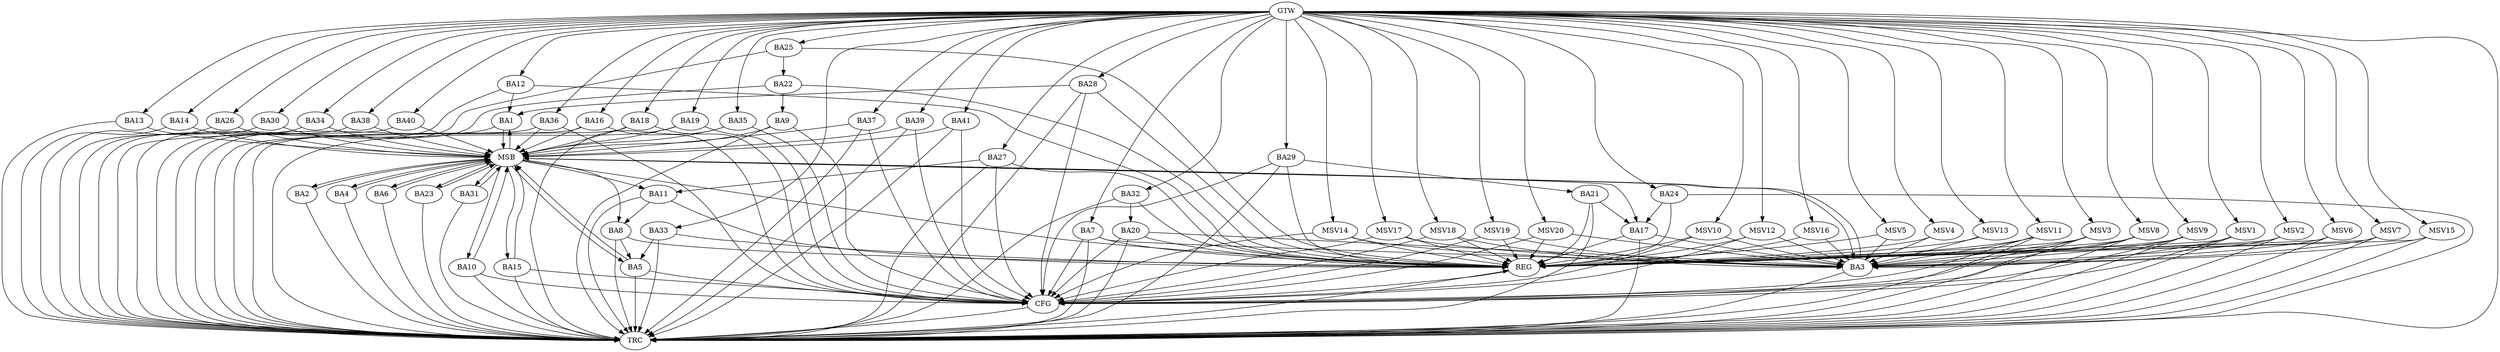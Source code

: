 strict digraph G {
  BA1 [ label="BA1" ];
  BA2 [ label="BA2" ];
  BA3 [ label="BA3" ];
  BA4 [ label="BA4" ];
  BA5 [ label="BA5" ];
  BA6 [ label="BA6" ];
  BA7 [ label="BA7" ];
  BA8 [ label="BA8" ];
  BA9 [ label="BA9" ];
  BA10 [ label="BA10" ];
  BA11 [ label="BA11" ];
  BA12 [ label="BA12" ];
  BA13 [ label="BA13" ];
  BA14 [ label="BA14" ];
  BA15 [ label="BA15" ];
  BA16 [ label="BA16" ];
  BA17 [ label="BA17" ];
  BA18 [ label="BA18" ];
  BA19 [ label="BA19" ];
  BA20 [ label="BA20" ];
  BA21 [ label="BA21" ];
  BA22 [ label="BA22" ];
  BA23 [ label="BA23" ];
  BA24 [ label="BA24" ];
  BA25 [ label="BA25" ];
  BA26 [ label="BA26" ];
  BA27 [ label="BA27" ];
  BA28 [ label="BA28" ];
  BA29 [ label="BA29" ];
  BA30 [ label="BA30" ];
  BA31 [ label="BA31" ];
  BA32 [ label="BA32" ];
  BA33 [ label="BA33" ];
  BA34 [ label="BA34" ];
  BA35 [ label="BA35" ];
  BA36 [ label="BA36" ];
  BA37 [ label="BA37" ];
  BA38 [ label="BA38" ];
  BA39 [ label="BA39" ];
  BA40 [ label="BA40" ];
  BA41 [ label="BA41" ];
  GTW [ label="GTW" ];
  REG [ label="REG" ];
  MSB [ label="MSB" ];
  CFG [ label="CFG" ];
  TRC [ label="TRC" ];
  MSV1 [ label="MSV1" ];
  MSV2 [ label="MSV2" ];
  MSV3 [ label="MSV3" ];
  MSV4 [ label="MSV4" ];
  MSV5 [ label="MSV5" ];
  MSV6 [ label="MSV6" ];
  MSV7 [ label="MSV7" ];
  MSV8 [ label="MSV8" ];
  MSV9 [ label="MSV9" ];
  MSV10 [ label="MSV10" ];
  MSV11 [ label="MSV11" ];
  MSV12 [ label="MSV12" ];
  MSV13 [ label="MSV13" ];
  MSV14 [ label="MSV14" ];
  MSV15 [ label="MSV15" ];
  MSV16 [ label="MSV16" ];
  MSV17 [ label="MSV17" ];
  MSV18 [ label="MSV18" ];
  MSV19 [ label="MSV19" ];
  MSV20 [ label="MSV20" ];
  BA7 -> BA3;
  BA8 -> BA5;
  BA11 -> BA8;
  BA12 -> BA1;
  BA17 -> BA3;
  BA20 -> BA3;
  BA21 -> BA17;
  BA22 -> BA9;
  BA24 -> BA17;
  BA25 -> BA22;
  BA27 -> BA11;
  BA28 -> BA1;
  BA29 -> BA21;
  BA32 -> BA20;
  BA33 -> BA5;
  GTW -> BA7;
  GTW -> BA12;
  GTW -> BA13;
  GTW -> BA14;
  GTW -> BA16;
  GTW -> BA18;
  GTW -> BA19;
  GTW -> BA24;
  GTW -> BA25;
  GTW -> BA26;
  GTW -> BA27;
  GTW -> BA28;
  GTW -> BA29;
  GTW -> BA30;
  GTW -> BA32;
  GTW -> BA33;
  GTW -> BA34;
  GTW -> BA35;
  GTW -> BA36;
  GTW -> BA37;
  GTW -> BA38;
  GTW -> BA39;
  GTW -> BA40;
  GTW -> BA41;
  BA7 -> REG;
  BA8 -> REG;
  BA11 -> REG;
  BA12 -> REG;
  BA17 -> REG;
  BA20 -> REG;
  BA21 -> REG;
  BA22 -> REG;
  BA24 -> REG;
  BA25 -> REG;
  BA27 -> REG;
  BA28 -> REG;
  BA29 -> REG;
  BA32 -> REG;
  BA33 -> REG;
  BA1 -> MSB;
  MSB -> BA2;
  MSB -> REG;
  BA2 -> MSB;
  MSB -> BA1;
  BA3 -> MSB;
  BA4 -> MSB;
  MSB -> BA3;
  BA5 -> MSB;
  BA6 -> MSB;
  MSB -> BA4;
  BA9 -> MSB;
  MSB -> BA8;
  BA10 -> MSB;
  BA13 -> MSB;
  MSB -> BA11;
  BA14 -> MSB;
  BA15 -> MSB;
  MSB -> BA10;
  BA16 -> MSB;
  BA18 -> MSB;
  MSB -> BA6;
  BA19 -> MSB;
  MSB -> BA15;
  BA23 -> MSB;
  BA26 -> MSB;
  BA30 -> MSB;
  BA31 -> MSB;
  BA34 -> MSB;
  MSB -> BA23;
  BA35 -> MSB;
  BA36 -> MSB;
  BA37 -> MSB;
  BA38 -> MSB;
  BA39 -> MSB;
  MSB -> BA5;
  BA40 -> MSB;
  MSB -> BA31;
  BA41 -> MSB;
  MSB -> BA17;
  BA39 -> CFG;
  BA29 -> CFG;
  BA28 -> CFG;
  BA5 -> CFG;
  BA18 -> CFG;
  BA19 -> CFG;
  BA9 -> CFG;
  BA36 -> CFG;
  BA20 -> CFG;
  BA10 -> CFG;
  BA7 -> CFG;
  BA16 -> CFG;
  BA27 -> CFG;
  BA35 -> CFG;
  BA15 -> CFG;
  BA37 -> CFG;
  BA41 -> CFG;
  REG -> CFG;
  BA1 -> TRC;
  BA2 -> TRC;
  BA3 -> TRC;
  BA4 -> TRC;
  BA5 -> TRC;
  BA6 -> TRC;
  BA7 -> TRC;
  BA8 -> TRC;
  BA9 -> TRC;
  BA10 -> TRC;
  BA11 -> TRC;
  BA12 -> TRC;
  BA13 -> TRC;
  BA14 -> TRC;
  BA15 -> TRC;
  BA16 -> TRC;
  BA17 -> TRC;
  BA18 -> TRC;
  BA19 -> TRC;
  BA20 -> TRC;
  BA21 -> TRC;
  BA22 -> TRC;
  BA23 -> TRC;
  BA24 -> TRC;
  BA25 -> TRC;
  BA26 -> TRC;
  BA27 -> TRC;
  BA28 -> TRC;
  BA29 -> TRC;
  BA30 -> TRC;
  BA31 -> TRC;
  BA32 -> TRC;
  BA33 -> TRC;
  BA34 -> TRC;
  BA35 -> TRC;
  BA36 -> TRC;
  BA37 -> TRC;
  BA38 -> TRC;
  BA39 -> TRC;
  BA40 -> TRC;
  BA41 -> TRC;
  GTW -> TRC;
  CFG -> TRC;
  TRC -> REG;
  MSV1 -> BA3;
  MSV2 -> BA3;
  MSV3 -> BA3;
  MSV4 -> BA3;
  GTW -> MSV1;
  MSV1 -> REG;
  MSV1 -> TRC;
  MSV1 -> CFG;
  GTW -> MSV2;
  MSV2 -> REG;
  MSV2 -> TRC;
  GTW -> MSV3;
  MSV3 -> REG;
  MSV3 -> TRC;
  MSV3 -> CFG;
  GTW -> MSV4;
  MSV4 -> REG;
  MSV5 -> BA3;
  GTW -> MSV5;
  MSV5 -> REG;
  MSV6 -> BA3;
  GTW -> MSV6;
  MSV6 -> REG;
  MSV6 -> TRC;
  MSV7 -> BA3;
  MSV8 -> BA3;
  MSV9 -> BA3;
  GTW -> MSV7;
  MSV7 -> REG;
  MSV7 -> TRC;
  GTW -> MSV8;
  MSV8 -> REG;
  MSV8 -> TRC;
  MSV8 -> CFG;
  GTW -> MSV9;
  MSV9 -> REG;
  MSV9 -> TRC;
  MSV9 -> CFG;
  MSV10 -> BA3;
  MSV11 -> BA3;
  GTW -> MSV10;
  MSV10 -> REG;
  MSV10 -> CFG;
  GTW -> MSV11;
  MSV11 -> REG;
  MSV11 -> TRC;
  MSV11 -> CFG;
  MSV12 -> BA3;
  MSV13 -> BA3;
  MSV14 -> BA3;
  GTW -> MSV12;
  MSV12 -> REG;
  MSV12 -> CFG;
  GTW -> MSV13;
  MSV13 -> REG;
  GTW -> MSV14;
  MSV14 -> REG;
  MSV14 -> CFG;
  MSV15 -> BA3;
  MSV16 -> BA3;
  MSV17 -> BA3;
  GTW -> MSV15;
  MSV15 -> REG;
  MSV15 -> TRC;
  GTW -> MSV16;
  MSV16 -> REG;
  GTW -> MSV17;
  MSV17 -> REG;
  MSV17 -> CFG;
  MSV18 -> BA3;
  GTW -> MSV18;
  MSV18 -> REG;
  MSV18 -> CFG;
  MSV19 -> BA3;
  MSV20 -> BA3;
  GTW -> MSV19;
  MSV19 -> REG;
  MSV19 -> CFG;
  GTW -> MSV20;
  MSV20 -> REG;
  MSV20 -> CFG;
}

